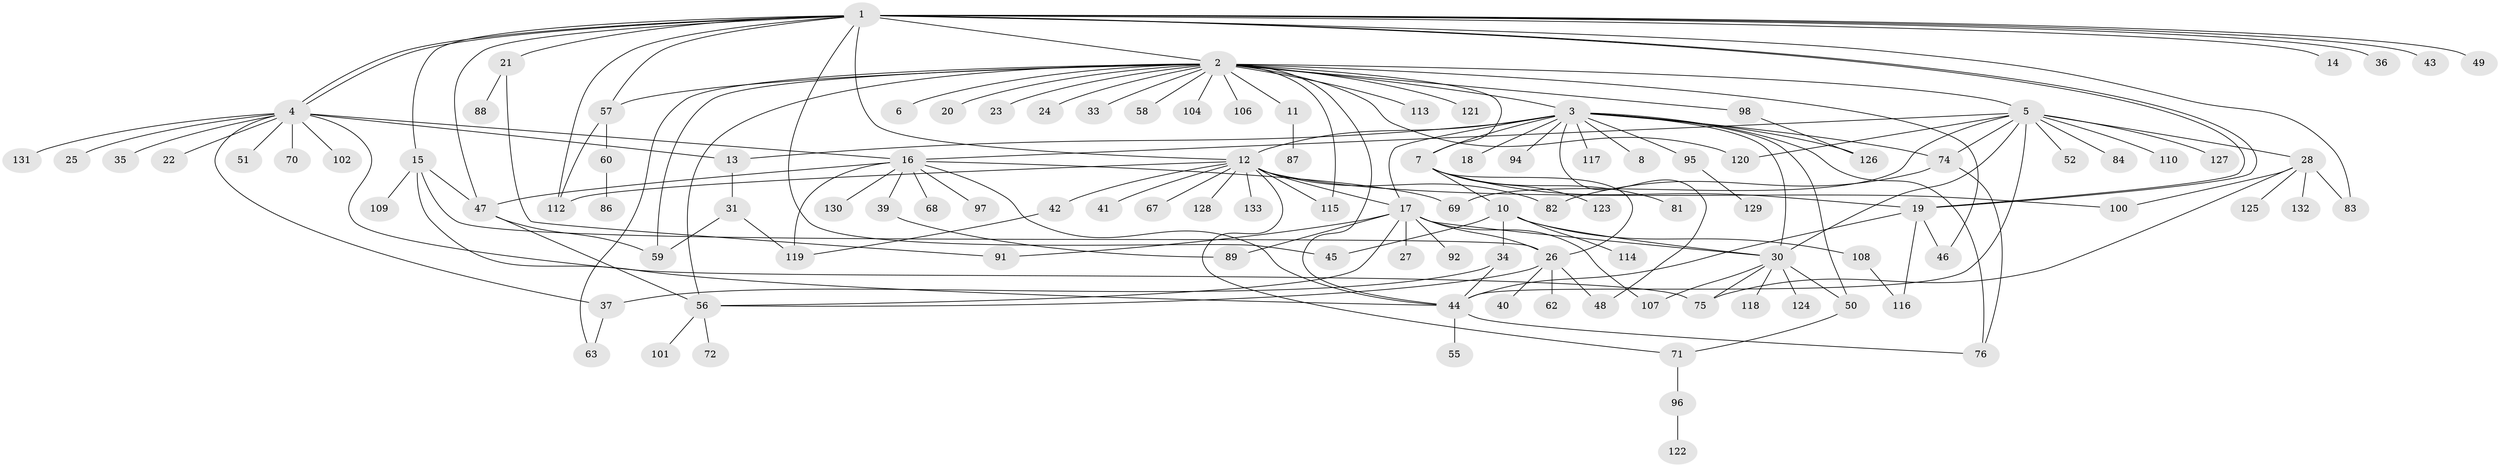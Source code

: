 // Generated by graph-tools (version 1.1) at 2025/23/03/03/25 07:23:52]
// undirected, 111 vertices, 163 edges
graph export_dot {
graph [start="1"]
  node [color=gray90,style=filled];
  1 [super="+66"];
  2 [super="+29"];
  3 [super="+9"];
  4 [super="+78"];
  5 [super="+77"];
  6;
  7 [super="+54"];
  8;
  10;
  11;
  12 [super="+38"];
  13;
  14;
  15;
  16 [super="+32"];
  17 [super="+73"];
  18;
  19 [super="+93"];
  20;
  21 [super="+80"];
  22;
  23;
  24;
  25;
  26 [super="+99"];
  27;
  28 [super="+65"];
  30 [super="+61"];
  31 [super="+53"];
  33;
  34;
  35;
  36;
  37 [super="+103"];
  39;
  40;
  41;
  42;
  43;
  44 [super="+64"];
  45;
  46;
  47 [super="+85"];
  48 [super="+79"];
  49;
  50 [super="+111"];
  51 [super="+105"];
  52;
  55;
  56;
  57 [super="+90"];
  58;
  59;
  60;
  62;
  63;
  67;
  68;
  69;
  70;
  71;
  72;
  74;
  75;
  76;
  81;
  82;
  83;
  84;
  86;
  87;
  88;
  89;
  91;
  92;
  94;
  95;
  96;
  97;
  98;
  100;
  101;
  102;
  104;
  106;
  107;
  108;
  109;
  110;
  112;
  113;
  114;
  115;
  116;
  117;
  118;
  119;
  120;
  121;
  122;
  123;
  124;
  125;
  126;
  127;
  128;
  129;
  130;
  131;
  132;
  133;
  1 -- 2;
  1 -- 4;
  1 -- 4;
  1 -- 12;
  1 -- 14;
  1 -- 15;
  1 -- 19;
  1 -- 19;
  1 -- 21;
  1 -- 36;
  1 -- 43;
  1 -- 47;
  1 -- 49;
  1 -- 112;
  1 -- 83;
  1 -- 45;
  1 -- 57;
  2 -- 3;
  2 -- 5;
  2 -- 6;
  2 -- 7;
  2 -- 11;
  2 -- 20;
  2 -- 23;
  2 -- 24;
  2 -- 44;
  2 -- 46;
  2 -- 56;
  2 -- 58;
  2 -- 59;
  2 -- 104;
  2 -- 106;
  2 -- 115;
  2 -- 120;
  2 -- 121;
  2 -- 33;
  2 -- 98;
  2 -- 113;
  2 -- 57;
  2 -- 63;
  3 -- 7;
  3 -- 8;
  3 -- 74;
  3 -- 12;
  3 -- 13;
  3 -- 76;
  3 -- 48;
  3 -- 17;
  3 -- 18;
  3 -- 50;
  3 -- 117;
  3 -- 30;
  3 -- 126;
  3 -- 94;
  3 -- 95;
  4 -- 22;
  4 -- 25;
  4 -- 35;
  4 -- 51;
  4 -- 70;
  4 -- 75;
  4 -- 102;
  4 -- 37;
  4 -- 131;
  4 -- 13;
  4 -- 16;
  5 -- 16;
  5 -- 28;
  5 -- 30;
  5 -- 52;
  5 -- 69;
  5 -- 84;
  5 -- 110;
  5 -- 44;
  5 -- 120;
  5 -- 74;
  5 -- 127;
  7 -- 10;
  7 -- 26;
  7 -- 123;
  7 -- 81;
  7 -- 19;
  10 -- 30;
  10 -- 34;
  10 -- 45;
  10 -- 108;
  10 -- 114;
  11 -- 87;
  12 -- 41;
  12 -- 42;
  12 -- 71;
  12 -- 82;
  12 -- 112;
  12 -- 115;
  12 -- 128;
  12 -- 133;
  12 -- 100;
  12 -- 17;
  12 -- 67;
  13 -- 31;
  15 -- 26;
  15 -- 44;
  15 -- 47;
  15 -- 109;
  16 -- 44;
  16 -- 130;
  16 -- 47;
  16 -- 97;
  16 -- 68;
  16 -- 69;
  16 -- 39;
  16 -- 119;
  17 -- 27;
  17 -- 56;
  17 -- 89;
  17 -- 91;
  17 -- 92;
  17 -- 107;
  17 -- 26;
  17 -- 30;
  19 -- 44;
  19 -- 46;
  19 -- 116;
  21 -- 88;
  21 -- 91;
  26 -- 40;
  26 -- 62;
  26 -- 48;
  26 -- 56;
  28 -- 75;
  28 -- 83;
  28 -- 132;
  28 -- 100;
  28 -- 125;
  30 -- 50;
  30 -- 107;
  30 -- 118;
  30 -- 124;
  30 -- 75;
  31 -- 119;
  31 -- 59;
  34 -- 37;
  34 -- 44;
  37 -- 63;
  39 -- 89;
  42 -- 119;
  44 -- 55;
  44 -- 76;
  47 -- 56;
  47 -- 59;
  50 -- 71;
  56 -- 72;
  56 -- 101;
  57 -- 60;
  57 -- 112;
  60 -- 86;
  71 -- 96;
  74 -- 76;
  74 -- 82;
  95 -- 129;
  96 -- 122;
  98 -- 126;
  108 -- 116;
}
